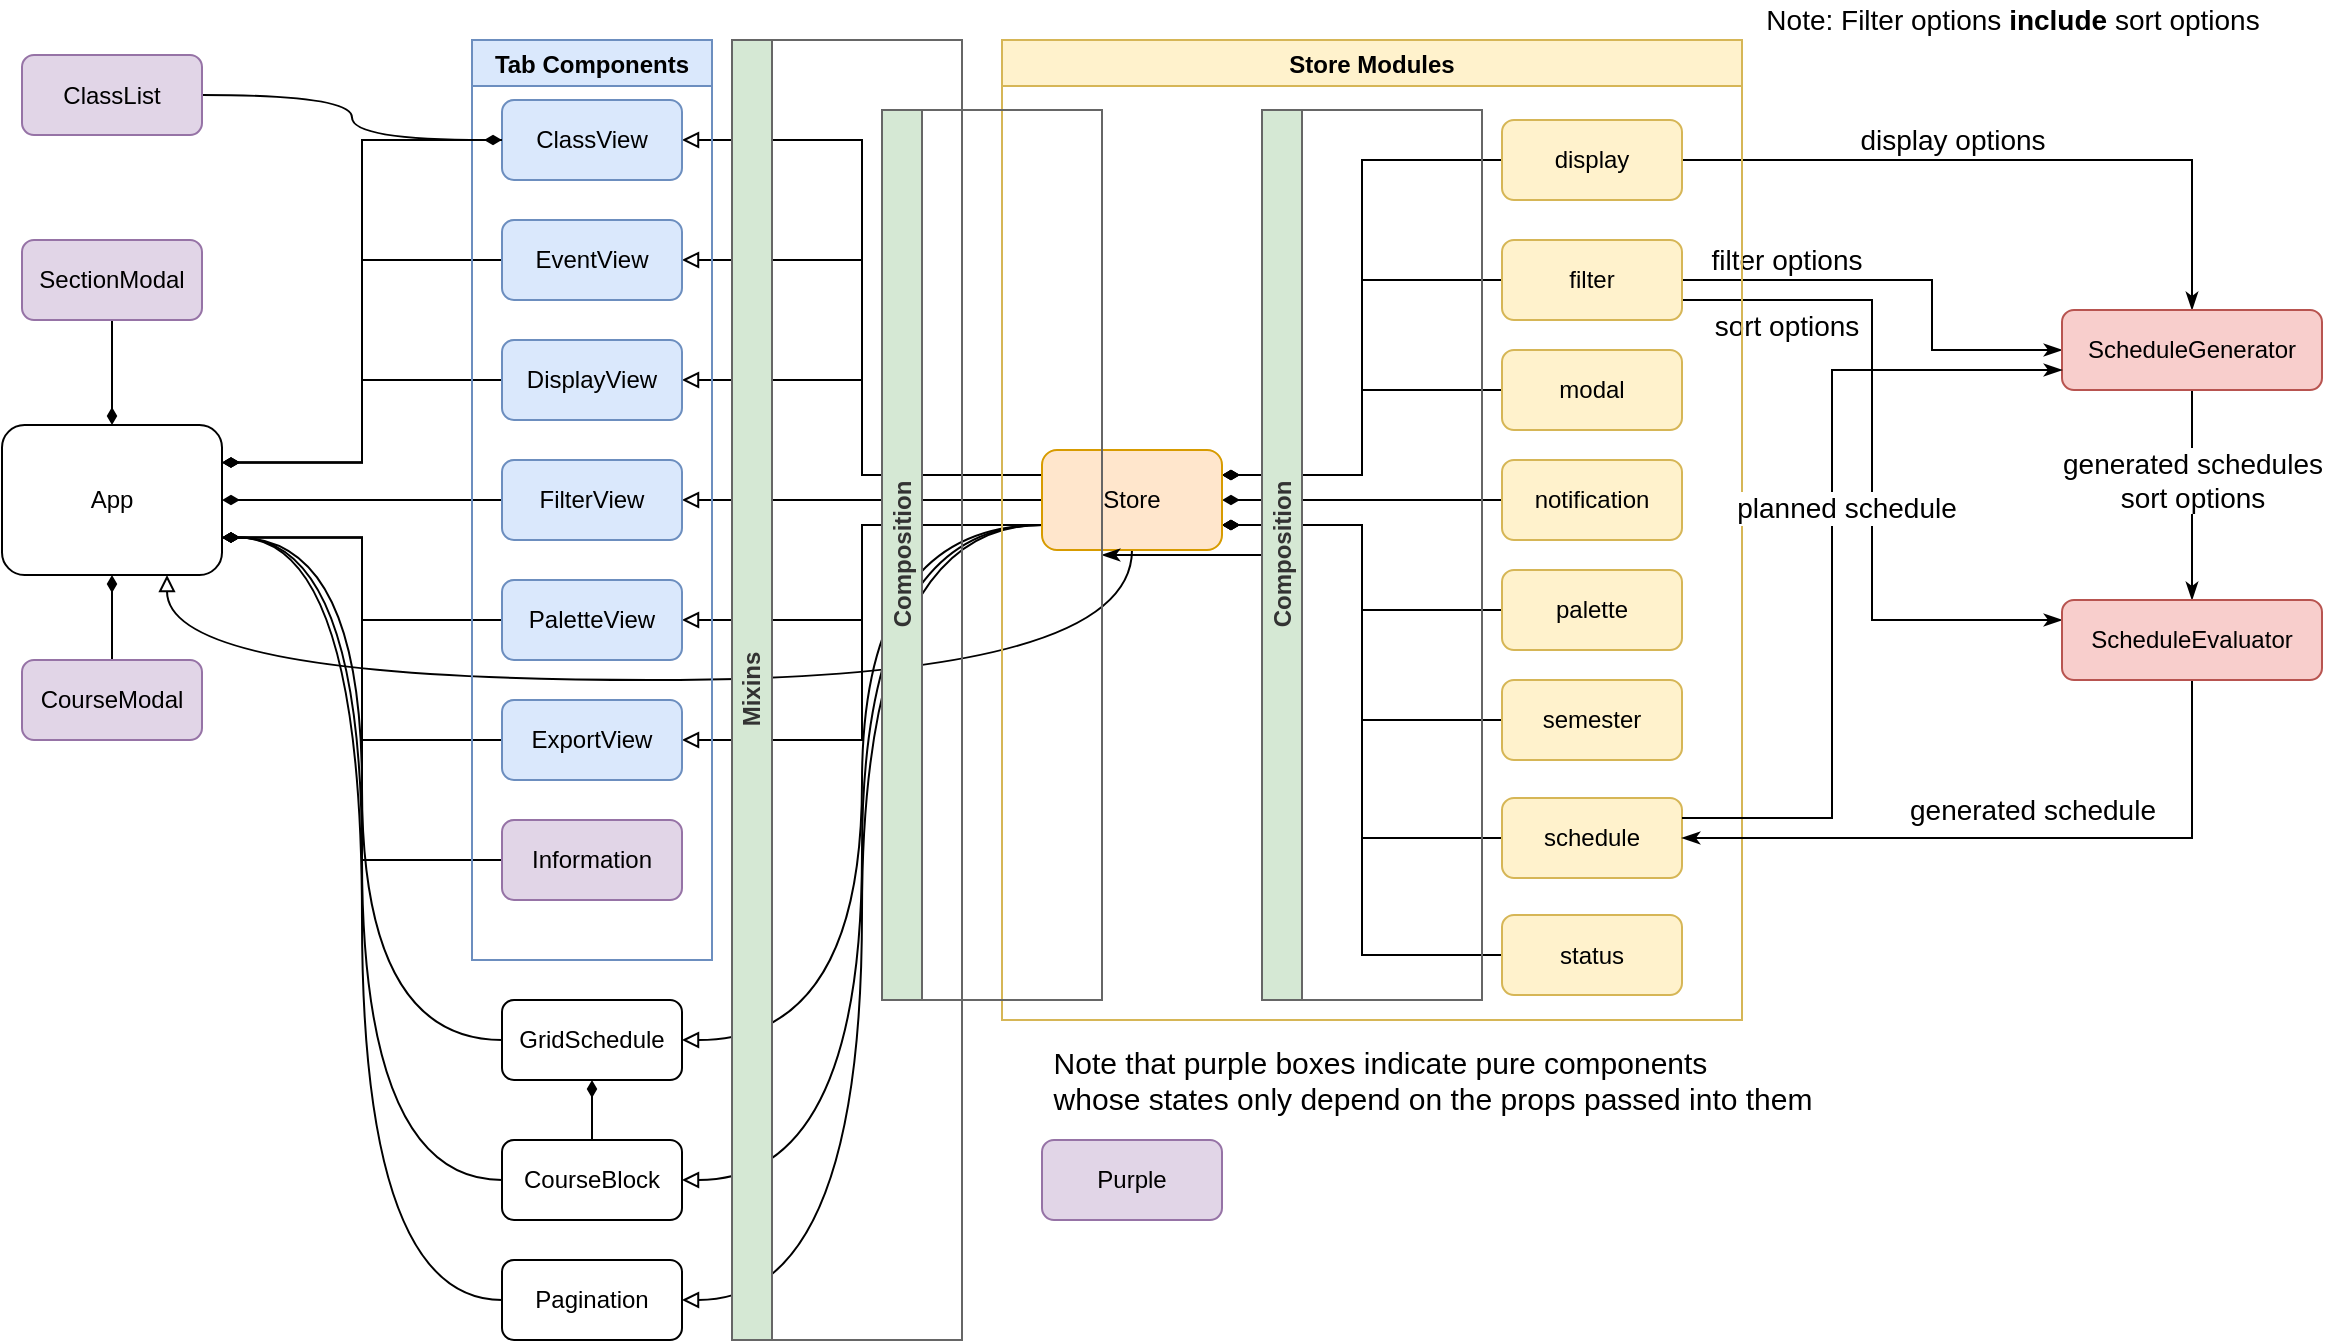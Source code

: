 <mxfile version="10.6.8" type="github"><diagram id="TSJiiqkMHJ-Z_n_jxJpc" name="Page-1"><mxGraphModel dx="900" dy="561" grid="1" gridSize="10" guides="1" tooltips="1" connect="1" arrows="1" fold="1" page="1" pageScale="1" pageWidth="1100" pageHeight="850" math="0" shadow="0"><root><mxCell id="0"/><mxCell id="1" parent="0"/><mxCell id="yMk9UbT0ml6sPQvO6YOH-119" style="edgeStyle=orthogonalEdgeStyle;rounded=0;orthogonalLoop=1;jettySize=auto;html=1;exitX=0;exitY=0.5;exitDx=0;exitDy=0;startArrow=none;startFill=0;endArrow=diamondThin;endFill=1;fontSize=14;entryX=1;entryY=0.75;entryDx=0;entryDy=0;" edge="1" parent="1" source="yMk9UbT0ml6sPQvO6YOH-117" target="yMk9UbT0ml6sPQvO6YOH-2"><mxGeometry relative="1" as="geometry"><mxPoint x="680" y="330" as="targetPoint"/></mxGeometry></mxCell><mxCell id="yMk9UbT0ml6sPQvO6YOH-16" style="edgeStyle=orthogonalEdgeStyle;rounded=0;orthogonalLoop=1;jettySize=auto;html=1;exitX=1;exitY=0.25;exitDx=0;exitDy=0;entryX=0;entryY=0.5;entryDx=0;entryDy=0;endArrow=none;endFill=0;startArrow=diamondThin;startFill=1;" edge="1" parent="1" source="yMk9UbT0ml6sPQvO6YOH-2" target="yMk9UbT0ml6sPQvO6YOH-13"><mxGeometry relative="1" as="geometry"/></mxCell><mxCell id="yMk9UbT0ml6sPQvO6YOH-19" style="edgeStyle=orthogonalEdgeStyle;rounded=0;orthogonalLoop=1;jettySize=auto;html=1;exitX=1;exitY=0.75;exitDx=0;exitDy=0;entryX=0;entryY=0.5;entryDx=0;entryDy=0;endArrow=none;endFill=0;startArrow=diamondThin;startFill=1;" edge="1" parent="1" source="yMk9UbT0ml6sPQvO6YOH-2" target="yMk9UbT0ml6sPQvO6YOH-15"><mxGeometry relative="1" as="geometry"/></mxCell><mxCell id="yMk9UbT0ml6sPQvO6YOH-20" style="edgeStyle=orthogonalEdgeStyle;rounded=0;orthogonalLoop=1;jettySize=auto;html=1;exitX=1;exitY=0.75;exitDx=0;exitDy=0;entryX=0;entryY=0.5;entryDx=0;entryDy=0;endArrow=none;endFill=0;startArrow=diamondThin;startFill=1;" edge="1" parent="1" source="yMk9UbT0ml6sPQvO6YOH-2" target="yMk9UbT0ml6sPQvO6YOH-14"><mxGeometry relative="1" as="geometry"/></mxCell><mxCell id="yMk9UbT0ml6sPQvO6YOH-21" style="edgeStyle=orthogonalEdgeStyle;rounded=0;orthogonalLoop=1;jettySize=auto;html=1;exitX=1;exitY=0.75;exitDx=0;exitDy=0;entryX=0;entryY=0.5;entryDx=0;entryDy=0;endArrow=none;endFill=0;startArrow=diamondThin;startFill=1;" edge="1" parent="1" source="yMk9UbT0ml6sPQvO6YOH-2" target="yMk9UbT0ml6sPQvO6YOH-3"><mxGeometry relative="1" as="geometry"/></mxCell><mxCell id="yMk9UbT0ml6sPQvO6YOH-22" style="edgeStyle=orthogonalEdgeStyle;rounded=0;orthogonalLoop=1;jettySize=auto;html=1;exitX=1;exitY=0.25;exitDx=0;exitDy=0;entryX=0;entryY=0.5;entryDx=0;entryDy=0;endArrow=none;endFill=0;startArrow=diamondThin;startFill=1;" edge="1" parent="1" source="yMk9UbT0ml6sPQvO6YOH-2" target="yMk9UbT0ml6sPQvO6YOH-12"><mxGeometry relative="1" as="geometry"/></mxCell><mxCell id="yMk9UbT0ml6sPQvO6YOH-23" style="edgeStyle=orthogonalEdgeStyle;rounded=0;orthogonalLoop=1;jettySize=auto;html=1;exitX=1;exitY=0.5;exitDx=0;exitDy=0;entryX=0;entryY=0.5;entryDx=0;entryDy=0;endArrow=none;endFill=0;startArrow=diamondThin;startFill=1;" edge="1" parent="1" source="yMk9UbT0ml6sPQvO6YOH-2" target="yMk9UbT0ml6sPQvO6YOH-11"><mxGeometry relative="1" as="geometry"/></mxCell><mxCell id="yMk9UbT0ml6sPQvO6YOH-24" style="edgeStyle=orthogonalEdgeStyle;rounded=0;orthogonalLoop=1;jettySize=auto;html=1;exitX=1;exitY=0.25;exitDx=0;exitDy=0;entryX=0;entryY=0.5;entryDx=0;entryDy=0;endArrow=none;endFill=0;startArrow=diamondThin;startFill=1;" edge="1" parent="1" source="yMk9UbT0ml6sPQvO6YOH-2" target="yMk9UbT0ml6sPQvO6YOH-7"><mxGeometry relative="1" as="geometry"/></mxCell><mxCell id="yMk9UbT0ml6sPQvO6YOH-37" style="edgeStyle=orthogonalEdgeStyle;rounded=0;orthogonalLoop=1;jettySize=auto;html=1;exitX=0;exitY=0.25;exitDx=0;exitDy=0;entryX=1;entryY=0.5;entryDx=0;entryDy=0;endArrow=block;endFill=0;startArrow=none;startFill=0;" edge="1" parent="1" source="yMk9UbT0ml6sPQvO6YOH-2" target="yMk9UbT0ml6sPQvO6YOH-26"><mxGeometry relative="1" as="geometry"/></mxCell><mxCell id="yMk9UbT0ml6sPQvO6YOH-40" style="edgeStyle=orthogonalEdgeStyle;rounded=0;orthogonalLoop=1;jettySize=auto;html=1;exitX=0;exitY=0.5;exitDx=0;exitDy=0;entryX=1;entryY=0.5;entryDx=0;entryDy=0;endArrow=block;endFill=0;startArrow=none;startFill=0;" edge="1" parent="1" source="yMk9UbT0ml6sPQvO6YOH-2" target="yMk9UbT0ml6sPQvO6YOH-30"><mxGeometry relative="1" as="geometry"/></mxCell><mxCell id="yMk9UbT0ml6sPQvO6YOH-41" style="edgeStyle=orthogonalEdgeStyle;rounded=0;orthogonalLoop=1;jettySize=auto;html=1;exitX=0;exitY=0.75;exitDx=0;exitDy=0;entryX=1;entryY=0.5;entryDx=0;entryDy=0;endArrow=block;endFill=0;startArrow=none;startFill=0;" edge="1" parent="1" source="yMk9UbT0ml6sPQvO6YOH-2" target="yMk9UbT0ml6sPQvO6YOH-31"><mxGeometry relative="1" as="geometry"/></mxCell><mxCell id="yMk9UbT0ml6sPQvO6YOH-42" style="edgeStyle=orthogonalEdgeStyle;rounded=0;orthogonalLoop=1;jettySize=auto;html=1;exitX=0;exitY=0.75;exitDx=0;exitDy=0;entryX=1;entryY=0.5;entryDx=0;entryDy=0;endArrow=block;endFill=0;startArrow=none;startFill=0;" edge="1" parent="1" source="yMk9UbT0ml6sPQvO6YOH-2" target="yMk9UbT0ml6sPQvO6YOH-32"><mxGeometry relative="1" as="geometry"/></mxCell><mxCell id="yMk9UbT0ml6sPQvO6YOH-44" style="edgeStyle=orthogonalEdgeStyle;rounded=0;orthogonalLoop=1;jettySize=auto;html=1;exitX=0;exitY=0.25;exitDx=0;exitDy=0;entryX=1;entryY=0.5;entryDx=0;entryDy=0;endArrow=block;endFill=0;startArrow=none;startFill=0;" edge="1" parent="1" source="yMk9UbT0ml6sPQvO6YOH-2" target="yMk9UbT0ml6sPQvO6YOH-27"><mxGeometry relative="1" as="geometry"/></mxCell><mxCell id="yMk9UbT0ml6sPQvO6YOH-45" style="edgeStyle=orthogonalEdgeStyle;rounded=0;orthogonalLoop=1;jettySize=auto;html=1;exitX=0;exitY=0.25;exitDx=0;exitDy=0;entryX=1;entryY=0.5;entryDx=0;entryDy=0;endArrow=block;endFill=0;startArrow=none;startFill=0;" edge="1" parent="1" source="yMk9UbT0ml6sPQvO6YOH-2" target="yMk9UbT0ml6sPQvO6YOH-28"><mxGeometry relative="1" as="geometry"/></mxCell><mxCell id="yMk9UbT0ml6sPQvO6YOH-76" style="edgeStyle=orthogonalEdgeStyle;curved=1;rounded=0;orthogonalLoop=1;jettySize=auto;html=1;exitX=0;exitY=0.75;exitDx=0;exitDy=0;startArrow=none;startFill=0;endArrow=block;endFill=0;entryX=1;entryY=0.5;entryDx=0;entryDy=0;" edge="1" parent="1" source="yMk9UbT0ml6sPQvO6YOH-2" target="yMk9UbT0ml6sPQvO6YOH-80"><mxGeometry relative="1" as="geometry"><mxPoint x="415" y="550" as="targetPoint"/></mxGeometry></mxCell><mxCell id="yMk9UbT0ml6sPQvO6YOH-77" style="edgeStyle=orthogonalEdgeStyle;curved=1;rounded=0;orthogonalLoop=1;jettySize=auto;html=1;exitX=0;exitY=0.75;exitDx=0;exitDy=0;entryX=1;entryY=0.5;entryDx=0;entryDy=0;startArrow=none;startFill=0;endArrow=block;endFill=0;" edge="1" parent="1" source="yMk9UbT0ml6sPQvO6YOH-2" target="yMk9UbT0ml6sPQvO6YOH-81"><mxGeometry relative="1" as="geometry"><mxPoint x="407" y="610" as="targetPoint"/></mxGeometry></mxCell><mxCell id="yMk9UbT0ml6sPQvO6YOH-84" style="edgeStyle=orthogonalEdgeStyle;curved=1;rounded=0;orthogonalLoop=1;jettySize=auto;html=1;exitX=0;exitY=0.75;exitDx=0;exitDy=0;entryX=1;entryY=0.5;entryDx=0;entryDy=0;startArrow=none;startFill=0;endArrow=block;endFill=0;" edge="1" parent="1" source="yMk9UbT0ml6sPQvO6YOH-2" target="yMk9UbT0ml6sPQvO6YOH-78"><mxGeometry relative="1" as="geometry"/></mxCell><mxCell id="yMk9UbT0ml6sPQvO6YOH-96" style="edgeStyle=orthogonalEdgeStyle;curved=1;rounded=0;orthogonalLoop=1;jettySize=auto;html=1;exitX=0.5;exitY=1;exitDx=0;exitDy=0;entryX=0.75;entryY=1;entryDx=0;entryDy=0;startArrow=none;startFill=0;endArrow=block;endFill=0;" edge="1" parent="1" source="yMk9UbT0ml6sPQvO6YOH-2" target="yMk9UbT0ml6sPQvO6YOH-29"><mxGeometry relative="1" as="geometry"><Array as="points"><mxPoint x="630" y="360"/><mxPoint x="148" y="360"/></Array></mxGeometry></mxCell><mxCell id="yMk9UbT0ml6sPQvO6YOH-2" value="Store" style="rounded=1;whiteSpace=wrap;html=1;fillColor=#ffe6cc;strokeColor=#d79b00;" vertex="1" parent="1"><mxGeometry x="585" y="245" width="90" height="50" as="geometry"/></mxCell><mxCell id="yMk9UbT0ml6sPQvO6YOH-3" value="palette" style="rounded=1;whiteSpace=wrap;html=1;fillColor=#fff2cc;strokeColor=#d6b656;" vertex="1" parent="1"><mxGeometry x="815" y="305" width="90" height="40" as="geometry"/></mxCell><mxCell id="yMk9UbT0ml6sPQvO6YOH-106" style="edgeStyle=orthogonalEdgeStyle;rounded=0;orthogonalLoop=1;jettySize=auto;html=1;startArrow=none;startFill=0;endArrow=classicThin;endFill=1;fontSize=14;entryX=0;entryY=0.5;entryDx=0;entryDy=0;" edge="1" parent="1" source="yMk9UbT0ml6sPQvO6YOH-7" target="yMk9UbT0ml6sPQvO6YOH-102"><mxGeometry relative="1" as="geometry"><mxPoint x="1090" y="195" as="targetPoint"/><Array as="points"><mxPoint x="1030" y="160"/><mxPoint x="1030" y="195"/></Array></mxGeometry></mxCell><mxCell id="yMk9UbT0ml6sPQvO6YOH-107" value="filter options" style="text;html=1;resizable=0;points=[];align=center;verticalAlign=middle;labelBackgroundColor=#ffffff;fontSize=14;" vertex="1" connectable="0" parent="yMk9UbT0ml6sPQvO6YOH-106"><mxGeometry x="-0.327" y="11" relative="1" as="geometry"><mxPoint x="-24" y="1" as="offset"/></mxGeometry></mxCell><mxCell id="yMk9UbT0ml6sPQvO6YOH-112" style="edgeStyle=orthogonalEdgeStyle;rounded=0;orthogonalLoop=1;jettySize=auto;html=1;exitX=1;exitY=0.75;exitDx=0;exitDy=0;entryX=0;entryY=0.25;entryDx=0;entryDy=0;startArrow=none;startFill=0;endArrow=classicThin;endFill=1;fontSize=14;" edge="1" parent="1" source="yMk9UbT0ml6sPQvO6YOH-7" target="yMk9UbT0ml6sPQvO6YOH-108"><mxGeometry relative="1" as="geometry"/></mxCell><mxCell id="yMk9UbT0ml6sPQvO6YOH-113" value="sort options" style="text;html=1;resizable=0;points=[];align=center;verticalAlign=middle;labelBackgroundColor=#ffffff;fontSize=14;" vertex="1" connectable="0" parent="yMk9UbT0ml6sPQvO6YOH-112"><mxGeometry x="0.28" y="12" relative="1" as="geometry"><mxPoint x="-55" y="-116" as="offset"/></mxGeometry></mxCell><mxCell id="yMk9UbT0ml6sPQvO6YOH-7" value="filter" style="rounded=1;whiteSpace=wrap;html=1;fillColor=#fff2cc;strokeColor=#d6b656;" vertex="1" parent="1"><mxGeometry x="815" y="140" width="90" height="40" as="geometry"/></mxCell><mxCell id="yMk9UbT0ml6sPQvO6YOH-11" value="notification" style="rounded=1;whiteSpace=wrap;html=1;fillColor=#fff2cc;strokeColor=#d6b656;" vertex="1" parent="1"><mxGeometry x="815" y="250" width="90" height="40" as="geometry"/></mxCell><mxCell id="yMk9UbT0ml6sPQvO6YOH-12" value="modal" style="rounded=1;whiteSpace=wrap;html=1;fillColor=#fff2cc;strokeColor=#d6b656;" vertex="1" parent="1"><mxGeometry x="815" y="195" width="90" height="40" as="geometry"/></mxCell><mxCell id="yMk9UbT0ml6sPQvO6YOH-104" style="edgeStyle=orthogonalEdgeStyle;rounded=0;orthogonalLoop=1;jettySize=auto;html=1;entryX=0.5;entryY=0;entryDx=0;entryDy=0;startArrow=none;startFill=0;endArrow=classicThin;endFill=1;fontSize=15;" edge="1" parent="1" source="yMk9UbT0ml6sPQvO6YOH-13" target="yMk9UbT0ml6sPQvO6YOH-102"><mxGeometry relative="1" as="geometry"/></mxCell><mxCell id="yMk9UbT0ml6sPQvO6YOH-105" value="display options" style="text;html=1;resizable=0;points=[];align=center;verticalAlign=middle;labelBackgroundColor=#ffffff;fontSize=14;" vertex="1" connectable="0" parent="yMk9UbT0ml6sPQvO6YOH-104"><mxGeometry x="0.137" y="1" relative="1" as="geometry"><mxPoint x="-53" y="-9" as="offset"/></mxGeometry></mxCell><mxCell id="yMk9UbT0ml6sPQvO6YOH-13" value="display" style="rounded=1;whiteSpace=wrap;html=1;fillColor=#fff2cc;strokeColor=#d6b656;" vertex="1" parent="1"><mxGeometry x="815" y="80" width="90" height="40" as="geometry"/></mxCell><mxCell id="yMk9UbT0ml6sPQvO6YOH-14" value="semester" style="rounded=1;whiteSpace=wrap;html=1;fillColor=#fff2cc;strokeColor=#d6b656;" vertex="1" parent="1"><mxGeometry x="815" y="360" width="90" height="40" as="geometry"/></mxCell><mxCell id="yMk9UbT0ml6sPQvO6YOH-26" value="ClassView" style="rounded=1;whiteSpace=wrap;html=1;fillColor=#dae8fc;strokeColor=#6c8ebf;" vertex="1" parent="1"><mxGeometry x="315" y="70" width="90" height="40" as="geometry"/></mxCell><mxCell id="yMk9UbT0ml6sPQvO6YOH-61" style="edgeStyle=orthogonalEdgeStyle;rounded=0;orthogonalLoop=1;jettySize=auto;html=1;exitX=0;exitY=0.5;exitDx=0;exitDy=0;entryX=1;entryY=0.25;entryDx=0;entryDy=0;endArrow=diamondThin;endFill=1;" edge="1" parent="1" source="yMk9UbT0ml6sPQvO6YOH-27" target="yMk9UbT0ml6sPQvO6YOH-29"><mxGeometry relative="1" as="geometry"/></mxCell><mxCell id="yMk9UbT0ml6sPQvO6YOH-27" value="EventView" style="rounded=1;whiteSpace=wrap;html=1;fillColor=#dae8fc;strokeColor=#6c8ebf;" vertex="1" parent="1"><mxGeometry x="315" y="130" width="90" height="40" as="geometry"/></mxCell><mxCell id="yMk9UbT0ml6sPQvO6YOH-63" style="edgeStyle=orthogonalEdgeStyle;rounded=0;orthogonalLoop=1;jettySize=auto;html=1;exitX=0;exitY=0.5;exitDx=0;exitDy=0;entryX=1;entryY=0.25;entryDx=0;entryDy=0;endArrow=diamondThin;endFill=1;" edge="1" parent="1" source="yMk9UbT0ml6sPQvO6YOH-28" target="yMk9UbT0ml6sPQvO6YOH-29"><mxGeometry relative="1" as="geometry"/></mxCell><mxCell id="yMk9UbT0ml6sPQvO6YOH-28" value="DisplayView" style="rounded=1;whiteSpace=wrap;html=1;fillColor=#dae8fc;strokeColor=#6c8ebf;" vertex="1" parent="1"><mxGeometry x="315" y="190" width="90" height="40" as="geometry"/></mxCell><mxCell id="yMk9UbT0ml6sPQvO6YOH-56" style="edgeStyle=orthogonalEdgeStyle;rounded=0;orthogonalLoop=1;jettySize=auto;html=1;exitX=1;exitY=0.25;exitDx=0;exitDy=0;entryX=0;entryY=0.5;entryDx=0;entryDy=0;endArrow=none;endFill=0;startArrow=diamondThin;startFill=1;" edge="1" parent="1" source="yMk9UbT0ml6sPQvO6YOH-29" target="yMk9UbT0ml6sPQvO6YOH-26"><mxGeometry relative="1" as="geometry"><Array as="points"><mxPoint x="245" y="251"/><mxPoint x="245" y="90"/></Array></mxGeometry></mxCell><mxCell id="yMk9UbT0ml6sPQvO6YOH-29" value="App" style="rounded=1;whiteSpace=wrap;html=1;" vertex="1" parent="1"><mxGeometry x="65" y="232.5" width="110" height="75" as="geometry"/></mxCell><mxCell id="yMk9UbT0ml6sPQvO6YOH-64" style="edgeStyle=orthogonalEdgeStyle;rounded=0;orthogonalLoop=1;jettySize=auto;html=1;exitX=0;exitY=0.5;exitDx=0;exitDy=0;entryX=1;entryY=0.5;entryDx=0;entryDy=0;endArrow=diamondThin;endFill=1;" edge="1" parent="1" source="yMk9UbT0ml6sPQvO6YOH-30" target="yMk9UbT0ml6sPQvO6YOH-29"><mxGeometry relative="1" as="geometry"/></mxCell><mxCell id="yMk9UbT0ml6sPQvO6YOH-30" value="FilterView" style="rounded=1;whiteSpace=wrap;html=1;fillColor=#dae8fc;strokeColor=#6c8ebf;" vertex="1" parent="1"><mxGeometry x="315" y="250" width="90" height="40" as="geometry"/></mxCell><mxCell id="yMk9UbT0ml6sPQvO6YOH-65" style="edgeStyle=orthogonalEdgeStyle;rounded=0;orthogonalLoop=1;jettySize=auto;html=1;exitX=0;exitY=0.5;exitDx=0;exitDy=0;entryX=1;entryY=0.75;entryDx=0;entryDy=0;endArrow=diamondThin;endFill=1;" edge="1" parent="1" source="yMk9UbT0ml6sPQvO6YOH-31" target="yMk9UbT0ml6sPQvO6YOH-29"><mxGeometry relative="1" as="geometry"/></mxCell><mxCell id="yMk9UbT0ml6sPQvO6YOH-31" value="PaletteView" style="rounded=1;whiteSpace=wrap;html=1;fillColor=#dae8fc;strokeColor=#6c8ebf;" vertex="1" parent="1"><mxGeometry x="315" y="310" width="90" height="40" as="geometry"/></mxCell><mxCell id="yMk9UbT0ml6sPQvO6YOH-66" style="edgeStyle=orthogonalEdgeStyle;rounded=0;orthogonalLoop=1;jettySize=auto;html=1;exitX=0;exitY=0.5;exitDx=0;exitDy=0;endArrow=diamondThin;endFill=1;entryX=1;entryY=0.75;entryDx=0;entryDy=0;" edge="1" parent="1" source="yMk9UbT0ml6sPQvO6YOH-32" target="yMk9UbT0ml6sPQvO6YOH-29"><mxGeometry relative="1" as="geometry"><mxPoint x="185" y="340" as="targetPoint"/></mxGeometry></mxCell><mxCell id="yMk9UbT0ml6sPQvO6YOH-32" value="ExportView" style="rounded=1;whiteSpace=wrap;html=1;fillColor=#dae8fc;strokeColor=#6c8ebf;" vertex="1" parent="1"><mxGeometry x="315" y="370" width="90" height="40" as="geometry"/></mxCell><mxCell id="yMk9UbT0ml6sPQvO6YOH-67" style="edgeStyle=orthogonalEdgeStyle;rounded=0;orthogonalLoop=1;jettySize=auto;html=1;exitX=0;exitY=0.5;exitDx=0;exitDy=0;entryX=1;entryY=0.75;entryDx=0;entryDy=0;endArrow=diamondThin;endFill=1;" edge="1" parent="1" source="yMk9UbT0ml6sPQvO6YOH-36" target="yMk9UbT0ml6sPQvO6YOH-29"><mxGeometry relative="1" as="geometry"/></mxCell><mxCell id="yMk9UbT0ml6sPQvO6YOH-36" value="Information" style="rounded=1;whiteSpace=wrap;html=1;fillColor=#e1d5e7;strokeColor=#9673a6;gradientDirection=east;" vertex="1" parent="1"><mxGeometry x="315" y="430" width="90" height="40" as="geometry"/></mxCell><mxCell id="yMk9UbT0ml6sPQvO6YOH-55" value="Tab Components" style="swimlane;startSize=23;fillColor=#dae8fc;strokeColor=#6c8ebf;" vertex="1" parent="1"><mxGeometry x="300" y="40" width="120" height="460" as="geometry"/></mxCell><mxCell id="yMk9UbT0ml6sPQvO6YOH-57" value="Store Modules" style="swimlane;startSize=23;fillColor=#fff2cc;strokeColor=#d6b656;" vertex="1" parent="1"><mxGeometry x="565" y="40" width="370" height="490" as="geometry"/></mxCell><mxCell id="yMk9UbT0ml6sPQvO6YOH-127" value="" style="edgeStyle=orthogonalEdgeStyle;rounded=0;orthogonalLoop=1;jettySize=auto;html=1;startArrow=none;startFill=0;endArrow=classicThin;endFill=1;fontSize=14;" edge="1" parent="yMk9UbT0ml6sPQvO6YOH-57" source="yMk9UbT0ml6sPQvO6YOH-58" target="yMk9UbT0ml6sPQvO6YOH-126"><mxGeometry relative="1" as="geometry"/></mxCell><mxCell id="yMk9UbT0ml6sPQvO6YOH-126" value="Composition" style="swimlane;html=1;horizontal=0;startSize=20;fillColor=#D5E8D4;strokeColor=#666666;fontColor=#333333;container=0;shadow=0;glass=0;noLabel=0;" vertex="1" parent="yMk9UbT0ml6sPQvO6YOH-57"><mxGeometry x="-60" y="35" width="110" height="445" as="geometry"/></mxCell><mxCell id="yMk9UbT0ml6sPQvO6YOH-15" value="status" style="rounded=1;whiteSpace=wrap;html=1;fillColor=#fff2cc;strokeColor=#d6b656;" vertex="1" parent="yMk9UbT0ml6sPQvO6YOH-57"><mxGeometry x="250" y="437.5" width="90" height="40" as="geometry"/></mxCell><mxCell id="yMk9UbT0ml6sPQvO6YOH-117" value="schedule" style="rounded=1;whiteSpace=wrap;html=1;fillColor=#fff2cc;strokeColor=#d6b656;" vertex="1" parent="yMk9UbT0ml6sPQvO6YOH-57"><mxGeometry x="250" y="379" width="90" height="40" as="geometry"/></mxCell><mxCell id="yMk9UbT0ml6sPQvO6YOH-58" value="Composition" style="swimlane;html=1;horizontal=0;startSize=20;fillColor=#D5E8D4;strokeColor=#666666;fontColor=#333333;container=0;shadow=0;glass=0;noLabel=0;" vertex="1" parent="yMk9UbT0ml6sPQvO6YOH-57"><mxGeometry x="130" y="35" width="110" height="445" as="geometry"/></mxCell><mxCell id="yMk9UbT0ml6sPQvO6YOH-60" value="Mixins" style="swimlane;html=1;horizontal=0;startSize=20;fillColor=#D5E8D4;strokeColor=#666666;fontColor=#333333;container=0;shadow=0;glass=0;noLabel=0;" vertex="1" parent="1"><mxGeometry x="430" y="40" width="115" height="650" as="geometry"/></mxCell><mxCell id="yMk9UbT0ml6sPQvO6YOH-75" style="edgeStyle=orthogonalEdgeStyle;rounded=0;orthogonalLoop=1;jettySize=auto;html=1;entryX=0;entryY=0.5;entryDx=0;entryDy=0;startArrow=none;startFill=0;endArrow=diamondThin;endFill=1;curved=1;" edge="1" parent="1" source="yMk9UbT0ml6sPQvO6YOH-72" target="yMk9UbT0ml6sPQvO6YOH-26"><mxGeometry relative="1" as="geometry"/></mxCell><mxCell id="yMk9UbT0ml6sPQvO6YOH-72" value="ClassList" style="rounded=1;whiteSpace=wrap;html=1;shadow=0;glass=0;fillColor=#e1d5e7;strokeColor=#9673a6;" vertex="1" parent="1"><mxGeometry x="75" y="47.5" width="90" height="40" as="geometry"/></mxCell><mxCell id="yMk9UbT0ml6sPQvO6YOH-89" style="edgeStyle=orthogonalEdgeStyle;curved=1;rounded=0;orthogonalLoop=1;jettySize=auto;html=1;exitX=0;exitY=0.5;exitDx=0;exitDy=0;entryX=1;entryY=0.75;entryDx=0;entryDy=0;startArrow=none;startFill=0;endArrow=diamondThin;endFill=1;" edge="1" parent="1" source="yMk9UbT0ml6sPQvO6YOH-78" target="yMk9UbT0ml6sPQvO6YOH-29"><mxGeometry relative="1" as="geometry"/></mxCell><mxCell id="yMk9UbT0ml6sPQvO6YOH-78" value="Pagination" style="rounded=1;whiteSpace=wrap;html=1;" vertex="1" parent="1"><mxGeometry x="315" y="650" width="90" height="40" as="geometry"/></mxCell><mxCell id="yMk9UbT0ml6sPQvO6YOH-86" style="edgeStyle=orthogonalEdgeStyle;curved=1;rounded=0;orthogonalLoop=1;jettySize=auto;html=1;exitX=0;exitY=0.5;exitDx=0;exitDy=0;entryX=1;entryY=0.75;entryDx=0;entryDy=0;startArrow=none;startFill=0;endArrow=diamondThin;endFill=1;" edge="1" parent="1" source="yMk9UbT0ml6sPQvO6YOH-80" target="yMk9UbT0ml6sPQvO6YOH-29"><mxGeometry relative="1" as="geometry"/></mxCell><mxCell id="yMk9UbT0ml6sPQvO6YOH-80" value="GridSchedule" style="rounded=1;whiteSpace=wrap;html=1;" vertex="1" parent="1"><mxGeometry x="315" y="520" width="90" height="40" as="geometry"/></mxCell><mxCell id="yMk9UbT0ml6sPQvO6YOH-82" style="edgeStyle=orthogonalEdgeStyle;curved=1;rounded=0;orthogonalLoop=1;jettySize=auto;html=1;exitX=0.5;exitY=0;exitDx=0;exitDy=0;entryX=0.5;entryY=1;entryDx=0;entryDy=0;startArrow=none;startFill=0;endArrow=diamondThin;endFill=1;" edge="1" parent="1" source="yMk9UbT0ml6sPQvO6YOH-81" target="yMk9UbT0ml6sPQvO6YOH-80"><mxGeometry relative="1" as="geometry"/></mxCell><mxCell id="yMk9UbT0ml6sPQvO6YOH-88" style="edgeStyle=orthogonalEdgeStyle;curved=1;rounded=0;orthogonalLoop=1;jettySize=auto;html=1;exitX=0;exitY=0.5;exitDx=0;exitDy=0;entryX=1;entryY=0.75;entryDx=0;entryDy=0;startArrow=none;startFill=0;endArrow=diamondThin;endFill=1;" edge="1" parent="1" source="yMk9UbT0ml6sPQvO6YOH-81" target="yMk9UbT0ml6sPQvO6YOH-29"><mxGeometry relative="1" as="geometry"/></mxCell><mxCell id="yMk9UbT0ml6sPQvO6YOH-81" value="CourseBlock" style="rounded=1;whiteSpace=wrap;html=1;" vertex="1" parent="1"><mxGeometry x="315" y="590" width="90" height="40" as="geometry"/></mxCell><mxCell id="yMk9UbT0ml6sPQvO6YOH-90" value="" style="edgeStyle=orthogonalEdgeStyle;curved=1;rounded=0;orthogonalLoop=1;jettySize=auto;html=1;startArrow=none;startFill=0;endArrow=diamondThin;endFill=1;" edge="1" parent="1" source="yMk9UbT0ml6sPQvO6YOH-83" target="yMk9UbT0ml6sPQvO6YOH-29"><mxGeometry relative="1" as="geometry"/></mxCell><mxCell id="yMk9UbT0ml6sPQvO6YOH-83" value="CourseModal" style="rounded=1;whiteSpace=wrap;html=1;fillColor=#e1d5e7;strokeColor=#9673a6;" vertex="1" parent="1"><mxGeometry x="75" y="350" width="90" height="40" as="geometry"/></mxCell><mxCell id="yMk9UbT0ml6sPQvO6YOH-91" value="" style="edgeStyle=orthogonalEdgeStyle;curved=1;rounded=0;orthogonalLoop=1;jettySize=auto;html=1;startArrow=none;startFill=0;endArrow=diamondThin;endFill=1;" edge="1" parent="1" source="yMk9UbT0ml6sPQvO6YOH-85" target="yMk9UbT0ml6sPQvO6YOH-29"><mxGeometry relative="1" as="geometry"/></mxCell><mxCell id="yMk9UbT0ml6sPQvO6YOH-85" value="SectionModal" style="rounded=1;whiteSpace=wrap;html=1;fillColor=#e1d5e7;strokeColor=#9673a6;" vertex="1" parent="1"><mxGeometry x="75" y="140" width="90" height="40" as="geometry"/></mxCell><mxCell id="yMk9UbT0ml6sPQvO6YOH-97" value="Purple" style="rounded=1;whiteSpace=wrap;html=1;fillColor=#e1d5e7;strokeColor=#9673a6;" vertex="1" parent="1"><mxGeometry x="585" y="590" width="90" height="40" as="geometry"/></mxCell><mxCell id="yMk9UbT0ml6sPQvO6YOH-98" value="&lt;div style=&quot;text-align: left ; font-size: 15px&quot;&gt;&lt;span style=&quot;font-size: 15px&quot;&gt;Note that purple boxes indicate pure components&amp;nbsp;&lt;/span&gt;&lt;/div&gt;&lt;div style=&quot;text-align: left ; font-size: 15px&quot;&gt;&lt;span style=&quot;font-size: 15px&quot;&gt;whose states only depend on the props passed into them&lt;/span&gt;&lt;/div&gt;" style="text;html=1;resizable=0;autosize=1;align=center;verticalAlign=middle;points=[];fillColor=none;strokeColor=none;rounded=0;shadow=0;glass=0;fontSize=15;" vertex="1" parent="1"><mxGeometry x="585" y="540" width="390" height="40" as="geometry"/></mxCell><mxCell id="yMk9UbT0ml6sPQvO6YOH-109" style="edgeStyle=orthogonalEdgeStyle;curved=1;rounded=0;orthogonalLoop=1;jettySize=auto;html=1;entryX=0.5;entryY=0;entryDx=0;entryDy=0;startArrow=none;startFill=0;endArrow=classicThin;endFill=1;fontSize=14;" edge="1" parent="1" source="yMk9UbT0ml6sPQvO6YOH-102" target="yMk9UbT0ml6sPQvO6YOH-108"><mxGeometry relative="1" as="geometry"/></mxCell><mxCell id="yMk9UbT0ml6sPQvO6YOH-110" value="generated schedules&lt;br&gt;sort options&lt;br&gt;" style="text;html=1;resizable=0;points=[];align=center;verticalAlign=middle;labelBackgroundColor=#ffffff;fontSize=14;" vertex="1" connectable="0" parent="yMk9UbT0ml6sPQvO6YOH-109"><mxGeometry x="-0.289" relative="1" as="geometry"><mxPoint y="7" as="offset"/></mxGeometry></mxCell><mxCell id="yMk9UbT0ml6sPQvO6YOH-102" value="ScheduleGenerator" style="rounded=1;whiteSpace=wrap;html=1;fillColor=#f8cecc;strokeColor=#b85450;" vertex="1" parent="1"><mxGeometry x="1095" y="175" width="130" height="40" as="geometry"/></mxCell><mxCell id="yMk9UbT0ml6sPQvO6YOH-121" style="edgeStyle=orthogonalEdgeStyle;rounded=0;orthogonalLoop=1;jettySize=auto;html=1;exitX=0.5;exitY=1;exitDx=0;exitDy=0;entryX=1;entryY=0.5;entryDx=0;entryDy=0;startArrow=none;startFill=0;endArrow=classicThin;endFill=1;fontSize=14;" edge="1" parent="1" source="yMk9UbT0ml6sPQvO6YOH-108" target="yMk9UbT0ml6sPQvO6YOH-117"><mxGeometry relative="1" as="geometry"/></mxCell><mxCell id="yMk9UbT0ml6sPQvO6YOH-123" value="generated schedule" style="text;html=1;resizable=0;points=[];align=center;verticalAlign=middle;labelBackgroundColor=#ffffff;fontSize=14;" vertex="1" connectable="0" parent="yMk9UbT0ml6sPQvO6YOH-121"><mxGeometry x="-0.088" y="-69" relative="1" as="geometry"><mxPoint x="-7" y="55" as="offset"/></mxGeometry></mxCell><mxCell id="yMk9UbT0ml6sPQvO6YOH-108" value="ScheduleEvaluator" style="rounded=1;whiteSpace=wrap;html=1;fillColor=#f8cecc;strokeColor=#b85450;" vertex="1" parent="1"><mxGeometry x="1095" y="320" width="130" height="40" as="geometry"/></mxCell><mxCell id="yMk9UbT0ml6sPQvO6YOH-111" value="Note: Filter options &lt;b&gt;include&lt;/b&gt; sort options" style="text;html=1;resizable=0;autosize=1;align=center;verticalAlign=middle;points=[];fillColor=none;strokeColor=none;rounded=0;shadow=0;glass=0;fontSize=14;" vertex="1" parent="1"><mxGeometry x="940" y="20" width="260" height="20" as="geometry"/></mxCell><mxCell id="yMk9UbT0ml6sPQvO6YOH-124" style="edgeStyle=orthogonalEdgeStyle;rounded=0;orthogonalLoop=1;jettySize=auto;html=1;exitX=1;exitY=0.25;exitDx=0;exitDy=0;entryX=0;entryY=0.75;entryDx=0;entryDy=0;startArrow=none;startFill=0;endArrow=classicThin;endFill=1;fontSize=14;" edge="1" parent="1" source="yMk9UbT0ml6sPQvO6YOH-117" target="yMk9UbT0ml6sPQvO6YOH-102"><mxGeometry relative="1" as="geometry"><Array as="points"><mxPoint x="980" y="429"/><mxPoint x="980" y="205"/></Array></mxGeometry></mxCell><mxCell id="yMk9UbT0ml6sPQvO6YOH-125" value="planned schedule" style="text;html=1;resizable=0;points=[];align=center;verticalAlign=middle;labelBackgroundColor=#ffffff;fontSize=14;" vertex="1" connectable="0" parent="yMk9UbT0ml6sPQvO6YOH-124"><mxGeometry x="0.17" y="-4" relative="1" as="geometry"><mxPoint x="3" y="12" as="offset"/></mxGeometry></mxCell></root></mxGraphModel></diagram></mxfile>
